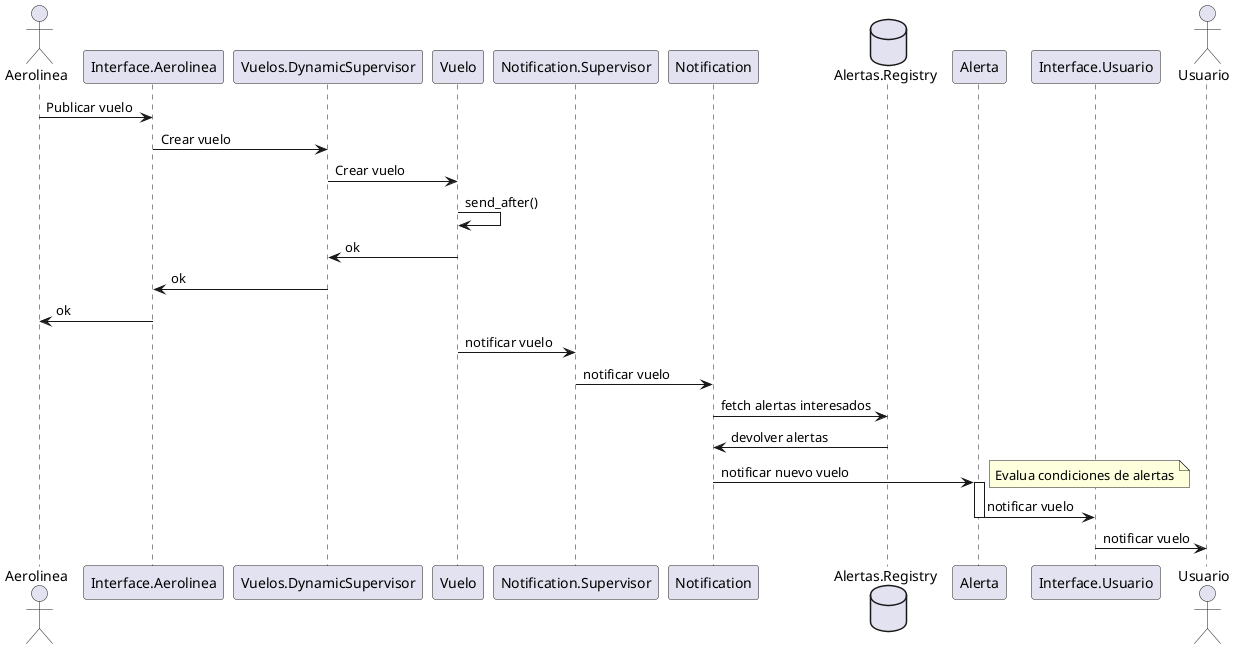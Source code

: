@startuml Secuencia Publicar Vuelo 
actor Aerolinea
participant Interface.Aerolinea
participant Vuelos.DynamicSupervisor
participant Vuelo
participant Notification.Supervisor
participant Notification
database Alertas.Registry
participant Alerta
participant Interface.Usuario
actor Usuario

Aerolinea -> "Interface.Aerolinea": Publicar vuelo
"Interface.Aerolinea" -> Vuelos.DynamicSupervisor: Crear vuelo
Vuelos.DynamicSupervisor -> Vuelo: Crear vuelo
Vuelo -> Vuelo: send_after()
Vuelo -> Vuelos.DynamicSupervisor: ok
Vuelos.DynamicSupervisor -> Interface.Aerolinea: ok
Interface.Aerolinea -> Aerolinea: ok
Vuelo -> Notification.Supervisor: notificar vuelo
Notification.Supervisor -> Notification: notificar vuelo
Notification -> Alertas.Registry: fetch alertas interesados
Alertas.Registry -> Notification: devolver alertas
Notification -> Alerta: notificar nuevo vuelo
activate Alerta
note right: Evalua condiciones de alertas
Alerta -> Interface.Usuario: notificar vuelo
deactivate Alerta
Interface.Usuario -> Usuario: notificar vuelo

@enduml

